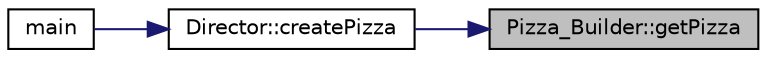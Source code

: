 digraph "Pizza_Builder::getPizza"
{
 // LATEX_PDF_SIZE
  bgcolor="transparent";
  edge [fontname="Helvetica",fontsize="10",labelfontname="Helvetica",labelfontsize="10"];
  node [fontname="Helvetica",fontsize="10",shape=record];
  rankdir="RL";
  Node1 [label="Pizza_Builder::getPizza",height=0.2,width=0.4,color="black", fillcolor="grey75", style="filled", fontcolor="black",tooltip=" "];
  Node1 -> Node2 [dir="back",color="midnightblue",fontsize="10",style="solid",fontname="Helvetica"];
  Node2 [label="Director::createPizza",height=0.2,width=0.4,color="black",URL="$class_director.html#abd24e16a9a96177b69ca2fa7408313e0",tooltip=" "];
  Node2 -> Node3 [dir="back",color="midnightblue",fontsize="10",style="solid",fontname="Helvetica"];
  Node3 [label="main",height=0.2,width=0.4,color="black",URL="$five_8cpp.html#ae66f6b31b5ad750f1fe042a706a4e3d4",tooltip="главная функция"];
}
